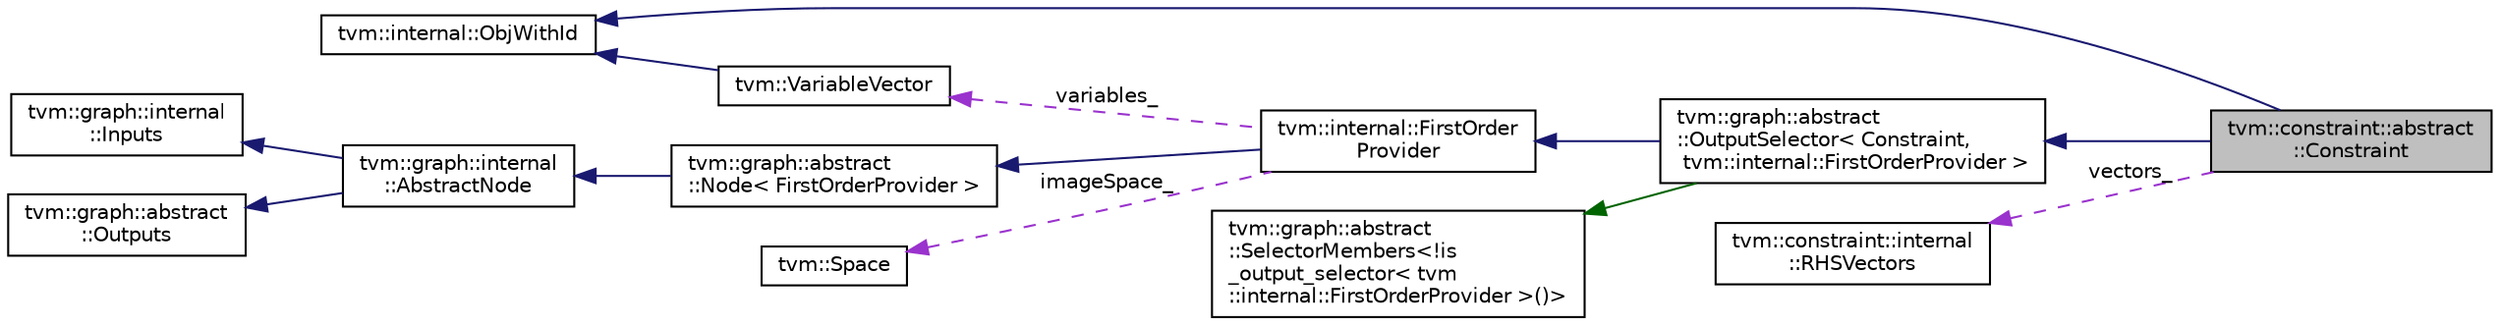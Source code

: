 digraph "tvm::constraint::abstract::Constraint"
{
  edge [fontname="Helvetica",fontsize="10",labelfontname="Helvetica",labelfontsize="10"];
  node [fontname="Helvetica",fontsize="10",shape=record];
  rankdir="LR";
  Node12 [label="tvm::constraint::abstract\l::Constraint",height=0.2,width=0.4,color="black", fillcolor="grey75", style="filled", fontcolor="black"];
  Node13 -> Node12 [dir="back",color="midnightblue",fontsize="10",style="solid",fontname="Helvetica"];
  Node13 [label="tvm::internal::ObjWithId",height=0.2,width=0.4,color="black", fillcolor="white", style="filled",URL="$classtvm_1_1internal_1_1ObjWithId.html"];
  Node14 -> Node12 [dir="back",color="midnightblue",fontsize="10",style="solid",fontname="Helvetica"];
  Node14 [label="tvm::graph::abstract\l::OutputSelector\< Constraint,\l tvm::internal::FirstOrderProvider \>",height=0.2,width=0.4,color="black", fillcolor="white", style="filled",URL="$classtvm_1_1graph_1_1abstract_1_1OutputSelector.html"];
  Node15 -> Node14 [dir="back",color="midnightblue",fontsize="10",style="solid",fontname="Helvetica"];
  Node15 [label="tvm::internal::FirstOrder\lProvider",height=0.2,width=0.4,color="black", fillcolor="white", style="filled",URL="$classtvm_1_1internal_1_1FirstOrderProvider.html"];
  Node16 -> Node15 [dir="back",color="midnightblue",fontsize="10",style="solid",fontname="Helvetica"];
  Node16 [label="tvm::graph::abstract\l::Node\< FirstOrderProvider \>",height=0.2,width=0.4,color="black", fillcolor="white", style="filled",URL="$classtvm_1_1graph_1_1abstract_1_1Node.html"];
  Node17 -> Node16 [dir="back",color="midnightblue",fontsize="10",style="solid",fontname="Helvetica"];
  Node17 [label="tvm::graph::internal\l::AbstractNode",height=0.2,width=0.4,color="black", fillcolor="white", style="filled",URL="$classtvm_1_1graph_1_1internal_1_1AbstractNode.html"];
  Node18 -> Node17 [dir="back",color="midnightblue",fontsize="10",style="solid",fontname="Helvetica"];
  Node18 [label="tvm::graph::internal\l::Inputs",height=0.2,width=0.4,color="black", fillcolor="white", style="filled",URL="$classtvm_1_1graph_1_1internal_1_1Inputs.html"];
  Node19 -> Node17 [dir="back",color="midnightblue",fontsize="10",style="solid",fontname="Helvetica"];
  Node19 [label="tvm::graph::abstract\l::Outputs",height=0.2,width=0.4,color="black", fillcolor="white", style="filled",URL="$classtvm_1_1graph_1_1abstract_1_1Outputs.html"];
  Node20 -> Node15 [dir="back",color="darkorchid3",fontsize="10",style="dashed",label=" imageSpace_" ,fontname="Helvetica"];
  Node20 [label="tvm::Space",height=0.2,width=0.4,color="black", fillcolor="white", style="filled",URL="$classtvm_1_1Space.html"];
  Node21 -> Node15 [dir="back",color="darkorchid3",fontsize="10",style="dashed",label=" variables_" ,fontname="Helvetica"];
  Node21 [label="tvm::VariableVector",height=0.2,width=0.4,color="black", fillcolor="white", style="filled",URL="$classtvm_1_1VariableVector.html"];
  Node13 -> Node21 [dir="back",color="midnightblue",fontsize="10",style="solid",fontname="Helvetica"];
  Node22 -> Node14 [dir="back",color="darkgreen",fontsize="10",style="solid",fontname="Helvetica"];
  Node22 [label="tvm::graph::abstract\l::SelectorMembers\<!is\l_output_selector\< tvm\l::internal::FirstOrderProvider \>()\>",height=0.2,width=0.4,color="black", fillcolor="white", style="filled",URL="$structtvm_1_1graph_1_1abstract_1_1SelectorMembers.html"];
  Node23 -> Node12 [dir="back",color="darkorchid3",fontsize="10",style="dashed",label=" vectors_" ,fontname="Helvetica"];
  Node23 [label="tvm::constraint::internal\l::RHSVectors",height=0.2,width=0.4,color="black", fillcolor="white", style="filled",URL="$classtvm_1_1constraint_1_1internal_1_1RHSVectors.html"];
}
